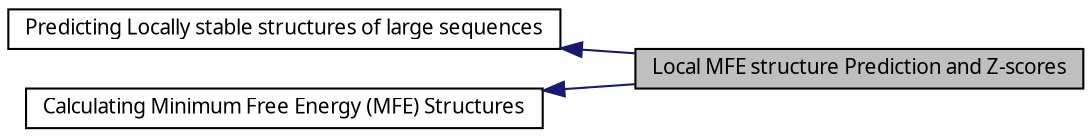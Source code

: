 digraph structs
{
  bgcolor="transparent";
  edge [fontname="FreeSans.ttf",fontsize=8,labelfontname="FreeSans.ttf",labelfontsize=8];
  node [fontname="FreeSans.ttf",fontsize=10,shape=record];
rankdir=LR;
  Node0 [label="Local MFE structure Prediction and Z-scores",height=0.2,width=0.4,color="black", fillcolor="grey75", style="filled" fontcolor="black"];
  Node1 [label="Predicting Locally stable structures of large sequences",height=0.2,width=0.4,color="black",URL="$group__local__fold.html"];
  Node2 [label="Calculating Minimum Free Energy (MFE) Structures",height=0.2,width=0.4,color="black",URL="$group__mfe__fold.html"];
  Node1->Node0 [shape=plaintext, color="midnightblue", dir="back", style="solid"];
  Node2->Node0 [shape=plaintext, color="midnightblue", dir="back", style="solid"];
}
